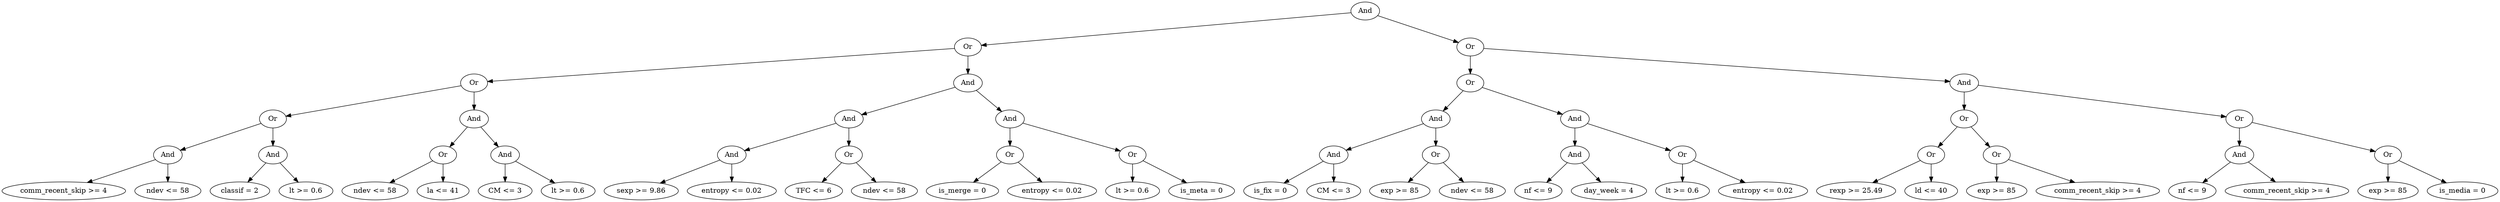 digraph G {
	graph [bb="0,0,4115.6,396",
		dpi=78
	];
	node [label="\N"];
	1	 [height=0.5,
		label=And,
		pos="2093.7,378",
		width=0.75];
	2	 [height=0.5,
		label=Or,
		pos="1589.7,306",
		width=0.75];
	1 -> 2	 [pos="e,1615.9,310.63 2067.4,373.34 1983.4,361.68 1722.4,325.42 1626,312.04"];
	3	 [height=0.5,
		label=Or,
		pos="2479.7,306",
		width=0.75];
	1 -> 3	 [pos="e,2453.9,311.68 2119.7,372.3 2186.8,360.12 2366.6,327.52 2443.7,313.53"];
	4	 [height=0.5,
		label=Or,
		pos="775.74,234",
		width=0.75];
	2 -> 4	 [pos="e,802.57,237.31 1563.1,302.71 1443.1,292.39 952.01,250.16 812.73,238.18"];
	5	 [height=0.5,
		label=And,
		pos="1589.7,234",
		width=0.75];
	2 -> 5	 [pos="e,1589.7,252.1 1589.7,287.7 1589.7,279.98 1589.7,270.71 1589.7,262.11"];
	8	 [height=0.5,
		label=Or,
		pos="444.74,162",
		width=0.75];
	4 -> 8	 [pos="e,470.25,168.39 750.32,227.62 691.83,215.26 547.63,184.76 480.36,170.53"];
	9	 [height=0.5,
		label=And,
		pos="775.74,162",
		width=0.75];
	4 -> 9	 [pos="e,775.74,180.1 775.74,215.7 775.74,207.98 775.74,198.71 775.74,190.11"];
	16	 [height=0.5,
		label=And,
		pos="271.74,90",
		width=0.75];
	8 -> 16	 [pos="e,294.36,100.15 422.12,151.85 391.95,139.64 338.33,117.95 303.94,104.03"];
	17	 [height=0.5,
		label=And,
		pos="444.74,90",
		width=0.75];
	8 -> 17	 [pos="e,444.74,108.1 444.74,143.7 444.74,135.98 444.74,126.71 444.74,118.11"];
	32	 [height=0.5,
		label="comm_recent_skip >= 4",
		pos="100.74,18",
		width=2.7984];
	16 -> 32	 [pos="e,139.12,34.711 249.39,79.849 223.93,69.426 181.59,52.094 148.59,38.588"];
	33	 [height=0.5,
		label="ndev <= 58",
		pos="271.74,18",
		width=1.4624];
	16 -> 33	 [pos="e,271.74,36.104 271.74,71.697 271.74,63.983 271.74,54.712 271.74,46.112"];
	34	 [height=0.5,
		label="classif = 2",
		pos="390.74,18",
		width=1.336];
	17 -> 34	 [pos="e,403.44,35.467 432.76,73.465 425.96,64.654 417.3,53.43 409.61,43.463"];
	35	 [height=0.5,
		label="lt >= 0.6",
		pos="498.74,18",
		width=1.1735];
	17 -> 35	 [pos="e,486.04,35.467 456.73,73.465 463.52,64.654 472.18,53.43 479.87,43.463"];
	18	 [height=0.5,
		label=Or,
		pos="723.74,90",
		width=0.75];
	9 -> 18	 [pos="e,735.25,106.49 764.2,145.46 757.47,136.4 748.84,124.79 741.28,114.61"];
	19	 [height=0.5,
		label=And,
		pos="827.74,90",
		width=0.75];
	9 -> 19	 [pos="e,816.23,106.49 787.28,145.46 794.01,136.4 802.64,124.79 810.2,114.61"];
	36	 [height=0.5,
		label="ndev <= 58",
		pos="611.74,18",
		width=1.4624];
	18 -> 36	 [pos="e,635.92,34.114 704.74,77.125 688.29,66.842 664.12,51.739 644.55,39.505"];
	37	 [height=0.5,
		label="la <= 41",
		pos="723.74,18",
		width=1.1374];
	18 -> 37	 [pos="e,723.74,36.104 723.74,71.697 723.74,63.983 723.74,54.712 723.74,46.112"];
	38	 [height=0.5,
		label="CM <= 3",
		pos="827.74,18",
		width=1.2457];
	19 -> 38	 [pos="e,827.74,36.104 827.74,71.697 827.74,63.983 827.74,54.712 827.74,46.112"];
	39	 [height=0.5,
		label="lt >= 0.6",
		pos="932.74,18",
		width=1.1735];
	19 -> 39	 [pos="e,910.86,33.585 846.51,76.485 862.02,66.144 884.35,51.261 902.4,39.23"];
	10	 [height=0.5,
		label=And,
		pos="1393.7,162",
		width=0.75];
	5 -> 10	 [pos="e,1417,171.29 1566.5,224.7 1531.7,212.28 1466,188.81 1426.4,174.68"];
	11	 [height=0.5,
		label=And,
		pos="1658.7,162",
		width=0.75];
	5 -> 11	 [pos="e,1644.5,177.49 1604,218.5 1613.7,208.73 1626.5,195.69 1637.4,184.7"];
	20	 [height=0.5,
		label=And,
		pos="1198.7,90",
		width=0.75];
	10 -> 20	 [pos="e,1222.1,99.403 1370.6,152.7 1336.1,140.31 1271,116.94 1231.6,102.79"];
	21	 [height=0.5,
		label=Or,
		pos="1393.7,90",
		width=0.75];
	10 -> 21	 [pos="e,1393.7,108.1 1393.7,143.7 1393.7,135.98 1393.7,126.71 1393.7,118.11"];
	40	 [height=0.5,
		label="sexp >= 9.86",
		pos="1051.7,18",
		width=1.6429];
	20 -> 40	 [pos="e,1082.4,33.578 1177.4,78.821 1154.9,68.124 1119.1,51.054 1091.4,37.881"];
	41	 [height=0.5,
		label="entropy <= 0.02",
		pos="1198.7,18",
		width=1.9318];
	20 -> 41	 [pos="e,1198.7,36.104 1198.7,71.697 1198.7,63.983 1198.7,54.712 1198.7,46.112"];
	42	 [height=0.5,
		label="TFC <= 6",
		pos="1334.7,18",
		width=1.336];
	21 -> 42	 [pos="e,1348.8,35.628 1380.9,73.811 1373.5,64.927 1363.8,53.504 1355.3,43.388"];
	43	 [height=0.5,
		label="ndev <= 58",
		pos="1453.7,18",
		width=1.4624];
	21 -> 43	 [pos="e,1439.5,35.628 1406.8,73.811 1414.4,64.927 1424.2,53.504 1432.8,43.388"];
	22	 [height=0.5,
		label=Or,
		pos="1658.7,90",
		width=0.75];
	11 -> 22	 [pos="e,1658.7,108.1 1658.7,143.7 1658.7,135.98 1658.7,126.71 1658.7,118.11"];
	23	 [height=0.5,
		label=Or,
		pos="1856.7,90",
		width=0.75];
	11 -> 23	 [pos="e,1833.3,99.294 1682.2,152.7 1717.4,140.28 1783.7,116.81 1823.7,102.68"];
	44	 [height=0.5,
		label="is_merge = 0",
		pos="1581.7,18",
		width=1.6068];
	22 -> 44	 [pos="e,1599.7,35.354 1643.2,74.834 1632.8,65.462 1619.1,52.955 1607.2,42.155"];
	45	 [height=0.5,
		label="entropy <= 0.02",
		pos="1726.7,18",
		width=1.9318];
	22 -> 45	 [pos="e,1710.5,35.699 1672.8,74.496 1681.7,65.409 1693.3,53.475 1703.4,43.004"];
	46	 [height=0.5,
		label="lt >= 0.6",
		pos="1856.7,18",
		width=1.1735];
	23 -> 46	 [pos="e,1856.7,36.104 1856.7,71.697 1856.7,63.983 1856.7,54.712 1856.7,46.112"];
	47	 [height=0.5,
		label="is_meta = 0",
		pos="1970.7,18",
		width=1.4804];
	23 -> 47	 [pos="e,1946.1,34.114 1876.1,77.125 1892.8,66.842 1917.4,51.739 1937.3,39.505"];
	6	 [height=0.5,
		label=Or,
		pos="2479.7,234",
		width=0.75];
	3 -> 6	 [pos="e,2479.7,252.1 2479.7,287.7 2479.7,279.98 2479.7,270.71 2479.7,262.11"];
	7	 [height=0.5,
		label=And,
		pos="3231.7,234",
		width=0.75];
	3 -> 7	 [pos="e,3204.9,237.5 2506.5,302.51 2620.2,291.92 3063.7,250.64 3194.9,238.43"];
	12	 [height=0.5,
		label=And,
		pos="2366.7,162",
		width=0.75];
	6 -> 12	 [pos="e,2386,174.93 2460.6,221.13 2442.5,209.91 2415.1,192.97 2394.6,180.26"];
	13	 [height=0.5,
		label=And,
		pos="2593.7,162",
		width=0.75];
	6 -> 13	 [pos="e,2574.3,174.93 2499.1,221.13 2517.3,209.91 2544.9,192.97 2565.6,180.26"];
	24	 [height=0.5,
		label=And,
		pos="2195.7,90",
		width=0.75];
	12 -> 24	 [pos="e,2218.1,100.15 2344.4,151.85 2314.6,139.64 2261.6,117.95 2227.6,104.03"];
	25	 [height=0.5,
		label=Or,
		pos="2366.7,90",
		width=0.75];
	12 -> 25	 [pos="e,2366.7,108.1 2366.7,143.7 2366.7,135.98 2366.7,126.71 2366.7,118.11"];
	48	 [height=0.5,
		label="is_fix = 0",
		pos="2087.7,18",
		width=1.2638];
	24 -> 48	 [pos="e,2110.5,33.722 2176.9,76.807 2161,66.459 2137.7,51.401 2119,39.248"];
	49	 [height=0.5,
		label="CM <= 3",
		pos="2195.7,18",
		width=1.2457];
	24 -> 49	 [pos="e,2195.7,36.104 2195.7,71.697 2195.7,63.983 2195.7,54.712 2195.7,46.112"];
	50	 [height=0.5,
		label="exp >= 85",
		pos="2306.7,18",
		width=1.336];
	25 -> 50	 [pos="e,2321,35.628 2353.7,73.811 2346.1,64.927 2336.3,53.504 2327.6,43.388"];
	51	 [height=0.5,
		label="ndev <= 58",
		pos="2425.7,18",
		width=1.4624];
	25 -> 51	 [pos="e,2411.7,35.628 2379.5,73.811 2387,64.927 2396.7,53.504 2405.2,43.388"];
	26	 [height=0.5,
		label=And,
		pos="2593.7,90",
		width=0.75];
	13 -> 26	 [pos="e,2593.7,108.1 2593.7,143.7 2593.7,135.98 2593.7,126.71 2593.7,118.11"];
	27	 [height=0.5,
		label=Or,
		pos="2774.7,90",
		width=0.75];
	13 -> 27	 [pos="e,2752,99.794 2616.7,152.13 2648.5,139.83 2706.2,117.5 2742.4,103.51"];
	52	 [height=0.5,
		label="nf <= 9",
		pos="2534.7,18",
		width=1.0652];
	26 -> 52	 [pos="e,2548.3,35.134 2580.9,73.811 2573.3,64.8 2563.5,53.177 2554.9,42.955"];
	53	 [height=0.5,
		label="day_week = 4",
		pos="2652.7,18",
		width=1.7151];
	26 -> 53	 [pos="e,2638.7,35.628 2606.5,73.811 2614,64.927 2623.7,53.504 2632.2,43.388"];
	54	 [height=0.5,
		label="lt >= 0.6",
		pos="2774.7,18",
		width=1.1735];
	27 -> 54	 [pos="e,2774.7,36.104 2774.7,71.697 2774.7,63.983 2774.7,54.712 2774.7,46.112"];
	55	 [height=0.5,
		label="entropy <= 0.02",
		pos="2904.7,18",
		width=1.9318];
	27 -> 55	 [pos="e,2875.9,34.535 2795.1,78.063 2814.2,67.743 2843.4,52.014 2866.9,39.382"];
	14	 [height=0.5,
		label=Or,
		pos="3231.7,162",
		width=0.75];
	7 -> 14	 [pos="e,3231.7,180.1 3231.7,215.7 3231.7,207.98 3231.7,198.71 3231.7,190.11"];
	15	 [height=0.5,
		label=Or,
		pos="3687.7,162",
		width=0.75];
	7 -> 15	 [pos="e,3661.7,167 3257.9,228.99 3335.2,217.12 3562.7,182.2 3651.6,168.55"];
	28	 [height=0.5,
		label=Or,
		pos="3177.7,90",
		width=0.75];
	14 -> 28	 [pos="e,3189.7,106.49 3219.8,145.46 3212.8,136.4 3203.8,124.79 3196,114.61"];
	29	 [height=0.5,
		label=Or,
		pos="3285.7,90",
		width=0.75];
	14 -> 29	 [pos="e,3273.8,106.49 3243.7,145.46 3250.7,136.4 3259.7,124.79 3267.5,114.61"];
	56	 [height=0.5,
		label="rexp >= 25.49",
		pos="3054.7,18",
		width=1.7332];
	28 -> 56	 [pos="e,3081.7,34.324 3157.7,77.597 3139.5,67.246 3112.3,51.741 3090.4,39.28"];
	57	 [height=0.5,
		label="ld <= 40",
		pos="3177.7,18",
		width=1.1735];
	28 -> 57	 [pos="e,3177.7,36.104 3177.7,71.697 3177.7,63.983 3177.7,54.712 3177.7,46.112"];
	58	 [height=0.5,
		label="exp >= 85",
		pos="3285.7,18",
		width=1.336];
	29 -> 58	 [pos="e,3285.7,36.104 3285.7,71.697 3285.7,63.983 3285.7,54.712 3285.7,46.112"];
	59	 [height=0.5,
		label="comm_recent_skip >= 4",
		pos="3452.7,18",
		width=2.7984];
	29 -> 59	 [pos="e,3415.1,34.776 3307.9,79.705 3332.7,69.324 3373.5,52.22 3405.5,38.808"];
	30	 [height=0.5,
		label=And,
		pos="3687.7,90",
		width=0.75];
	15 -> 30	 [pos="e,3687.7,108.1 3687.7,143.7 3687.7,135.98 3687.7,126.71 3687.7,118.11"];
	31	 [height=0.5,
		label=Or,
		pos="3933.7,90",
		width=0.75];
	15 -> 31	 [pos="e,3909.4,97.94 3712.2,154.03 3756.3,141.48 3849.2,115.04 3899.6,100.72"];
	60	 [height=0.5,
		label="nf <= 9",
		pos="3609.7,18",
		width=1.0652];
	30 -> 60	 [pos="e,3626.7,34.259 3672.3,75.17 3661.6,65.496 3646.9,52.364 3634.5,41.231"];
	61	 [height=0.5,
		label="comm_recent_skip >= 4",
		pos="3766.7,18",
		width=2.7984];
	30 -> 61	 [pos="e,3747.8,35.764 3703.3,75.17 3713.8,65.888 3727.9,53.423 3740.1,42.594"];
	62	 [height=0.5,
		label="exp >= 85",
		pos="3933.7,18",
		width=1.336];
	31 -> 62	 [pos="e,3933.7,36.104 3933.7,71.697 3933.7,63.983 3933.7,54.712 3933.7,46.112"];
	63	 [height=0.5,
		label="is_media = 0",
		pos="4057.7,18",
		width=1.6068];
	31 -> 63	 [pos="e,4030.9,34.136 3953.7,77.753 3972.1,67.359 3999.9,51.674 4022.1,39.123"];
}

